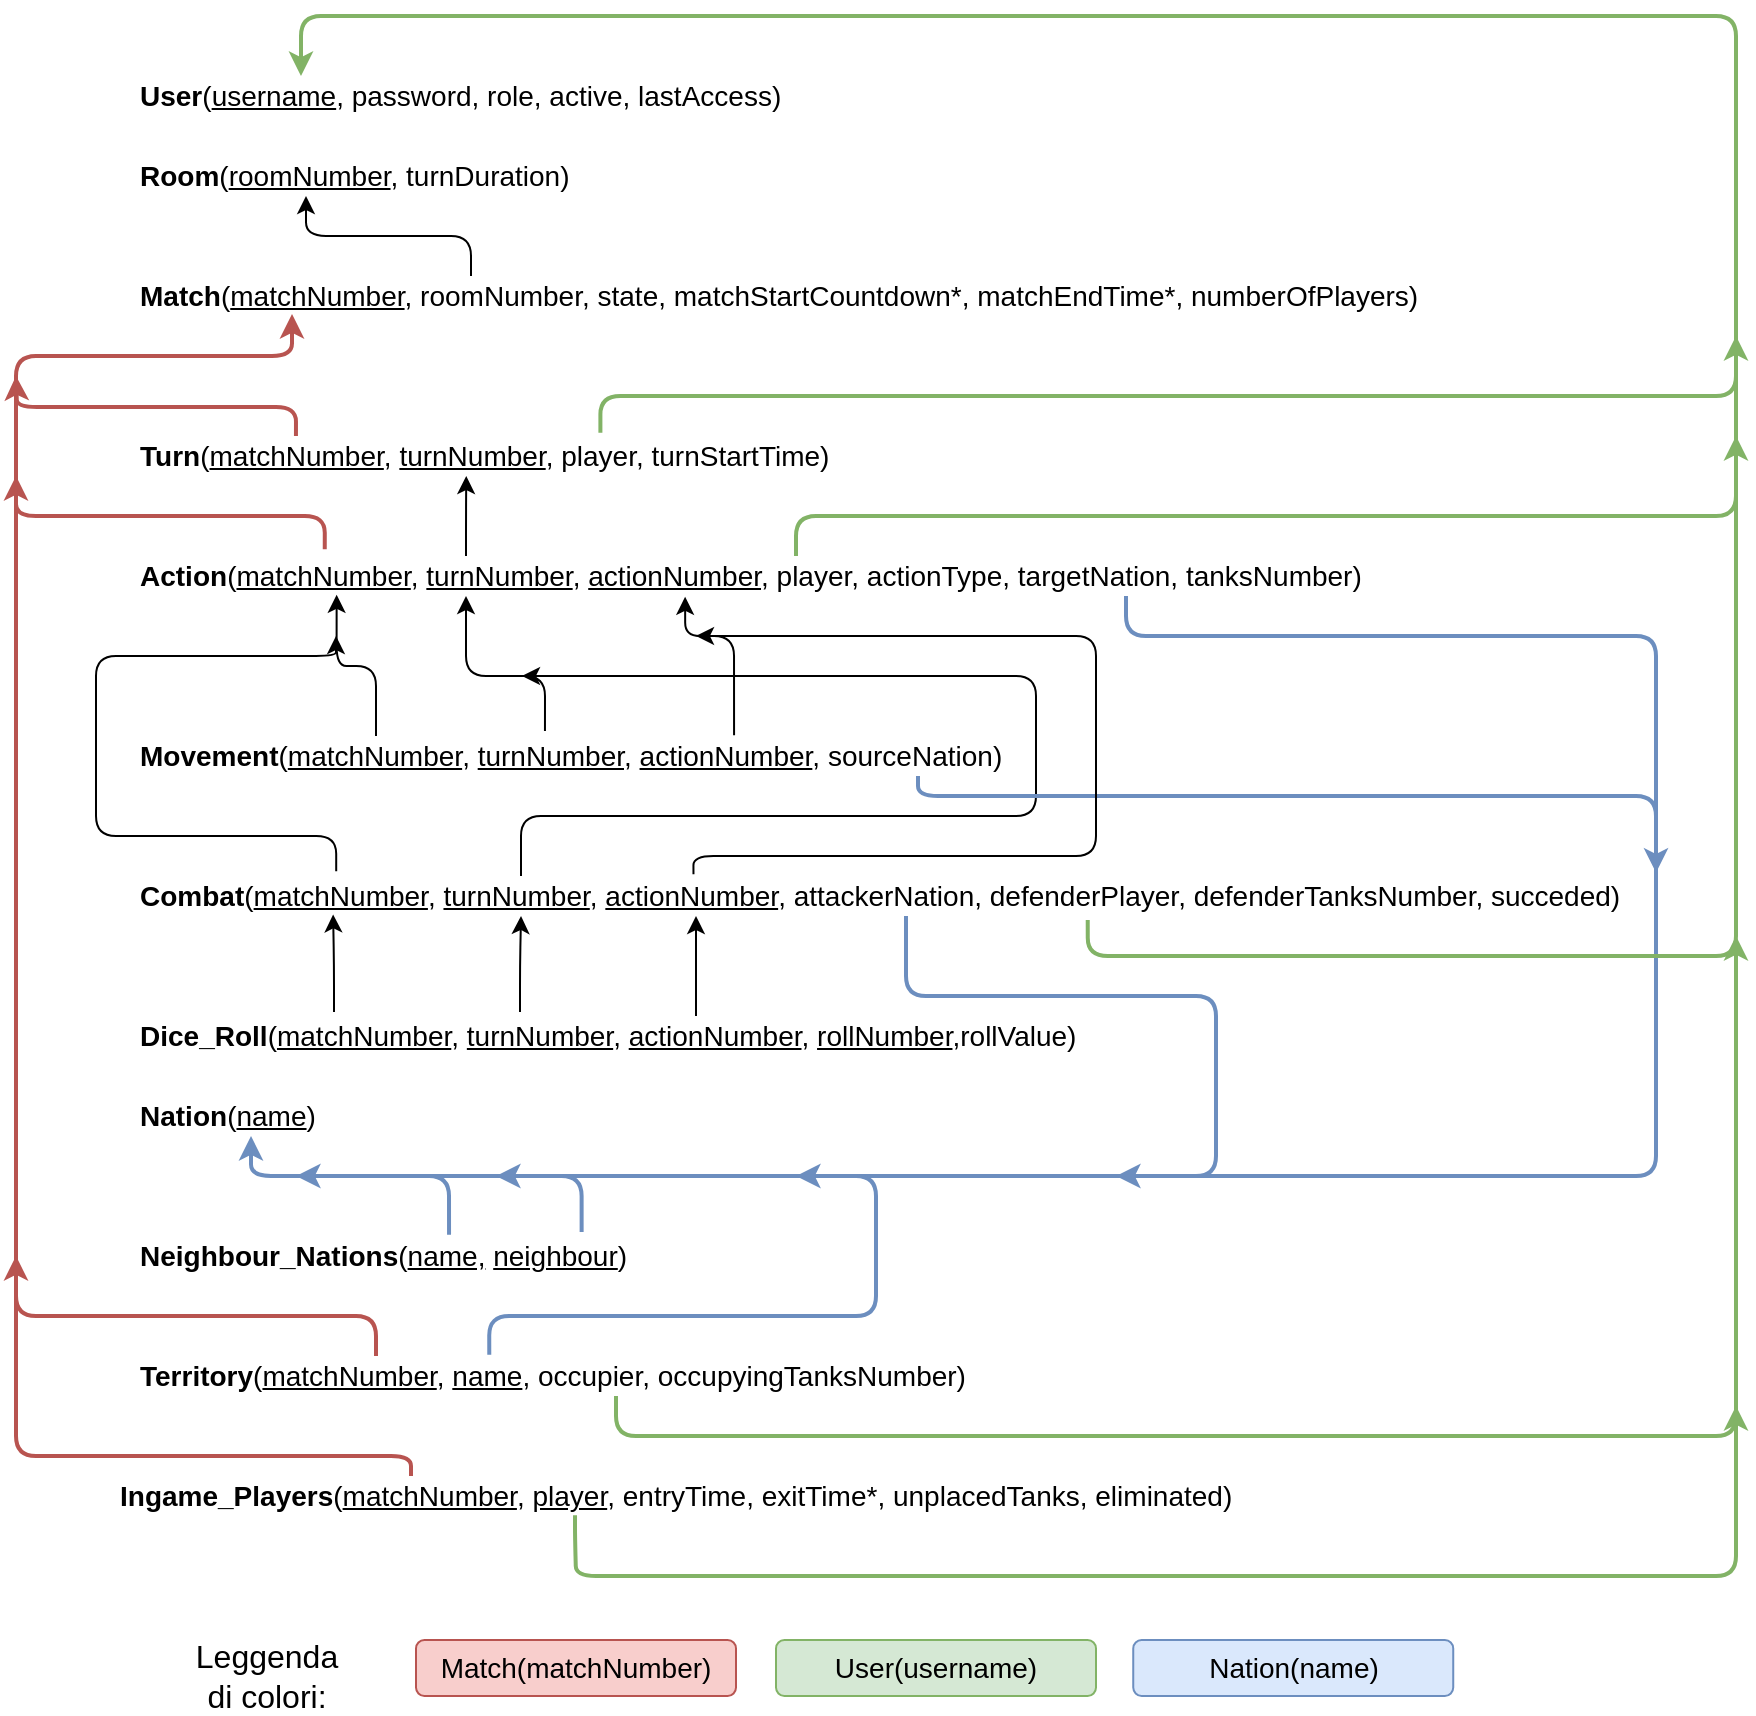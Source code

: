 <mxfile version="12.6.5" type="device"><diagram name="Page-1" id="e56a1550-8fbb-45ad-956c-1786394a9013"><mxGraphModel dx="1422" dy="822" grid="1" gridSize="10" guides="1" tooltips="1" connect="1" arrows="1" fold="1" page="1" pageScale="1" pageWidth="1100" pageHeight="850" background="#ffffff" math="0" shadow="0"><root><mxCell id="0"/><mxCell id="1" parent="0"/><mxCell id="mHQHZusFQUR9w6M7AQ0I-1" value="&lt;b style=&quot;font-size: 14px&quot;&gt;User&lt;/b&gt;(&lt;u style=&quot;font-size: 14px&quot;&gt;username&lt;/u&gt;, password, role, active, lastAccess)" style="text;html=1;strokeColor=none;fillColor=none;align=left;verticalAlign=middle;whiteSpace=wrap;rounded=0;fontSize=14;" vertex="1" parent="1"><mxGeometry x="160" y="120" width="330" height="20" as="geometry"/></mxCell><mxCell id="mHQHZusFQUR9w6M7AQ0I-3" value="&lt;b style=&quot;font-size: 14px&quot;&gt;Room&lt;/b&gt;(&lt;u&gt;roomNumber&lt;/u&gt;, turnDuration)" style="text;html=1;strokeColor=none;fillColor=none;align=left;verticalAlign=middle;whiteSpace=wrap;rounded=0;fontSize=14;" vertex="1" parent="1"><mxGeometry x="160" y="160" width="340" height="20" as="geometry"/></mxCell><mxCell id="mHQHZusFQUR9w6M7AQ0I-30" style="edgeStyle=orthogonalEdgeStyle;rounded=1;orthogonalLoop=1;jettySize=auto;html=1;exitX=0.25;exitY=0;exitDx=0;exitDy=0;entryX=0.25;entryY=1;entryDx=0;entryDy=0;strokeColor=#000000;fontSize=14;" edge="1" parent="1" source="mHQHZusFQUR9w6M7AQ0I-4" target="mHQHZusFQUR9w6M7AQ0I-3"><mxGeometry relative="1" as="geometry"><Array as="points"><mxPoint x="327" y="200"/><mxPoint x="245" y="200"/></Array></mxGeometry></mxCell><mxCell id="mHQHZusFQUR9w6M7AQ0I-4" value="&lt;b style=&quot;font-size: 14px&quot;&gt;Match&lt;/b&gt;(&lt;u&gt;matchNumber&lt;/u&gt;, roomNumber, state, matchStartCountdown*, matchEndTime*, numberOfPlayers)" style="text;html=1;strokeColor=none;fillColor=none;align=left;verticalAlign=middle;whiteSpace=wrap;rounded=0;fontSize=14;" vertex="1" parent="1"><mxGeometry x="160" y="220" width="670" height="20" as="geometry"/></mxCell><mxCell id="mHQHZusFQUR9w6M7AQ0I-6" value="&lt;b style=&quot;font-size: 14px&quot;&gt;Turn&lt;/b&gt;(&lt;u style=&quot;font-size: 14px&quot;&gt;matchNumber&lt;/u&gt;, &lt;u&gt;turnNumber&lt;/u&gt;, player, turnStartTime)" style="text;html=1;strokeColor=none;fillColor=none;align=left;verticalAlign=middle;whiteSpace=wrap;rounded=0;fontSize=14;" vertex="1" parent="1"><mxGeometry x="160" y="300" width="430" height="20" as="geometry"/></mxCell><mxCell id="mHQHZusFQUR9w6M7AQ0I-28" style="edgeStyle=orthogonalEdgeStyle;rounded=1;orthogonalLoop=1;jettySize=auto;html=1;exitX=0.25;exitY=0;exitDx=0;exitDy=0;entryX=0.384;entryY=1;entryDx=0;entryDy=0;entryPerimeter=0;strokeColor=#000000;fontSize=14;" edge="1" parent="1" source="mHQHZusFQUR9w6M7AQ0I-7" target="mHQHZusFQUR9w6M7AQ0I-6"><mxGeometry relative="1" as="geometry"/></mxCell><mxCell id="mHQHZusFQUR9w6M7AQ0I-38" style="edgeStyle=orthogonalEdgeStyle;rounded=1;orthogonalLoop=1;jettySize=auto;html=1;exitX=0.75;exitY=1;exitDx=0;exitDy=0;strokeColor=#6c8ebf;fontSize=14;fillColor=#dae8fc;strokeWidth=2;" edge="1" parent="1" source="mHQHZusFQUR9w6M7AQ0I-7"><mxGeometry relative="1" as="geometry"><mxPoint x="920" y="518.333" as="targetPoint"/><Array as="points"><mxPoint x="655" y="400"/><mxPoint x="920" y="400"/></Array></mxGeometry></mxCell><mxCell id="mHQHZusFQUR9w6M7AQ0I-40" style="edgeStyle=orthogonalEdgeStyle;rounded=1;orthogonalLoop=1;jettySize=auto;html=1;exitX=0.5;exitY=0;exitDx=0;exitDy=0;strokeColor=#82b366;strokeWidth=2;fontSize=14;fillColor=#d5e8d4;" edge="1" parent="1" source="mHQHZusFQUR9w6M7AQ0I-7"><mxGeometry relative="1" as="geometry"><mxPoint x="960" y="300" as="targetPoint"/><Array as="points"><mxPoint x="490" y="340"/><mxPoint x="960" y="340"/></Array></mxGeometry></mxCell><mxCell id="mHQHZusFQUR9w6M7AQ0I-7" value="&lt;b style=&quot;font-size: 14px&quot;&gt;Action&lt;/b&gt;(&lt;u style=&quot;font-size: 14px&quot;&gt;matchNumber&lt;/u&gt;, &lt;u&gt;turnNumber&lt;/u&gt;, &lt;u&gt;actionNumber&lt;/u&gt;, player, actionType, targetNation, tanksNumber)" style="text;html=1;strokeColor=none;fillColor=none;align=left;verticalAlign=middle;whiteSpace=wrap;rounded=0;fontSize=14;" vertex="1" parent="1"><mxGeometry x="160" y="360" width="660" height="20" as="geometry"/></mxCell><mxCell id="mHQHZusFQUR9w6M7AQ0I-42" style="edgeStyle=orthogonalEdgeStyle;rounded=1;orthogonalLoop=1;jettySize=auto;html=1;exitX=0.25;exitY=0;exitDx=0;exitDy=0;entryX=0.152;entryY=0.969;entryDx=0;entryDy=0;entryPerimeter=0;strokeColor=#000000;strokeWidth=1;fontSize=14;" edge="1" parent="1" source="mHQHZusFQUR9w6M7AQ0I-8" target="mHQHZusFQUR9w6M7AQ0I-7"><mxGeometry relative="1" as="geometry"/></mxCell><mxCell id="mHQHZusFQUR9w6M7AQ0I-8" value="&lt;b&gt;Movement&lt;/b&gt;(&lt;u&gt;matchNumber&lt;/u&gt;,&amp;nbsp;&lt;u&gt;turnNumber&lt;/u&gt;,&amp;nbsp;&lt;u&gt;actionNumber&lt;/u&gt;, sourceNation)" style="text;html=1;strokeColor=none;fillColor=none;align=left;verticalAlign=middle;whiteSpace=wrap;rounded=0;fontSize=14;" vertex="1" parent="1"><mxGeometry x="160" y="450" width="480" height="20" as="geometry"/></mxCell><mxCell id="mHQHZusFQUR9w6M7AQ0I-33" style="edgeStyle=orthogonalEdgeStyle;rounded=1;orthogonalLoop=1;jettySize=auto;html=1;exitX=0.25;exitY=0;exitDx=0;exitDy=0;strokeColor=#000000;fontSize=14;" edge="1" parent="1" source="mHQHZusFQUR9w6M7AQ0I-9"><mxGeometry relative="1" as="geometry"><mxPoint x="353" y="420" as="targetPoint"/><Array as="points"><mxPoint x="353" y="490"/><mxPoint x="610" y="490"/><mxPoint x="610" y="420"/></Array></mxGeometry></mxCell><mxCell id="mHQHZusFQUR9w6M7AQ0I-36" style="edgeStyle=orthogonalEdgeStyle;rounded=1;orthogonalLoop=1;jettySize=auto;html=1;exitX=0.5;exitY=1;exitDx=0;exitDy=0;strokeColor=#6c8ebf;fontSize=14;fillColor=#dae8fc;entryX=0.5;entryY=1;entryDx=0;entryDy=0;strokeWidth=2;" edge="1" parent="1" source="mHQHZusFQUR9w6M7AQ0I-9" target="mHQHZusFQUR9w6M7AQ0I-11"><mxGeometry relative="1" as="geometry"><mxPoint x="760" y="1080" as="targetPoint"/><Array as="points"><mxPoint x="545" y="580"/><mxPoint x="700" y="580"/><mxPoint x="700" y="670"/><mxPoint x="218" y="670"/></Array></mxGeometry></mxCell><mxCell id="mHQHZusFQUR9w6M7AQ0I-9" value="&lt;b&gt;Combat&lt;/b&gt;(&lt;u&gt;matchNumber&lt;/u&gt;,&amp;nbsp;&lt;u&gt;turnNumber&lt;/u&gt;,&amp;nbsp;&lt;u&gt;actionNumber&lt;/u&gt;, attackerNation, defenderPlayer, defenderTanksNumber, succeded)" style="text;html=1;strokeColor=none;fillColor=none;align=left;verticalAlign=middle;whiteSpace=wrap;rounded=0;fontSize=14;" vertex="1" parent="1"><mxGeometry x="160" y="520" width="770" height="20" as="geometry"/></mxCell><mxCell id="mHQHZusFQUR9w6M7AQ0I-10" value="&lt;b&gt;Dice_Roll&lt;/b&gt;(&lt;u&gt;matchNumber&lt;/u&gt;,&amp;nbsp;&lt;u&gt;turnNumber&lt;/u&gt;,&amp;nbsp;&lt;u&gt;actionNumber&lt;/u&gt;, &lt;u&gt;rollNumber&lt;/u&gt;,rollValue)" style="text;html=1;strokeColor=none;fillColor=none;align=left;verticalAlign=middle;whiteSpace=wrap;rounded=0;fontSize=14;" vertex="1" parent="1"><mxGeometry x="160" y="590" width="480" height="20" as="geometry"/></mxCell><mxCell id="mHQHZusFQUR9w6M7AQ0I-11" value="&lt;b&gt;Nation&lt;/b&gt;(&lt;u&gt;name&lt;/u&gt;)" style="text;html=1;strokeColor=none;fillColor=none;align=left;verticalAlign=middle;whiteSpace=wrap;rounded=0;fontSize=14;" vertex="1" parent="1"><mxGeometry x="160" y="630" width="115" height="20" as="geometry"/></mxCell><mxCell id="mHQHZusFQUR9w6M7AQ0I-18" style="edgeStyle=orthogonalEdgeStyle;rounded=1;orthogonalLoop=1;jettySize=auto;html=1;exitX=0.25;exitY=0;exitDx=0;exitDy=0;fontSize=14;fillColor=#f8cecc;strokeColor=#b85450;strokeWidth=2;" edge="1" parent="1" source="mHQHZusFQUR9w6M7AQ0I-12"><mxGeometry relative="1" as="geometry"><mxPoint x="100" y="710" as="targetPoint"/><Array as="points"><mxPoint x="280" y="740"/><mxPoint x="100" y="740"/></Array></mxGeometry></mxCell><mxCell id="mHQHZusFQUR9w6M7AQ0I-47" style="edgeStyle=orthogonalEdgeStyle;rounded=1;orthogonalLoop=1;jettySize=auto;html=1;exitX=0.5;exitY=1;exitDx=0;exitDy=0;strokeColor=#82b366;strokeWidth=2;fontSize=14;fillColor=#d5e8d4;" edge="1" parent="1" source="mHQHZusFQUR9w6M7AQ0I-12"><mxGeometry relative="1" as="geometry"><mxPoint x="960" y="550" as="targetPoint"/><Array as="points"><mxPoint x="400" y="800"/><mxPoint x="960" y="800"/></Array></mxGeometry></mxCell><mxCell id="mHQHZusFQUR9w6M7AQ0I-12" value="&lt;b&gt;Territory&lt;/b&gt;(&lt;u&gt;matchNumber&lt;/u&gt;,&amp;nbsp;&lt;u&gt;name&lt;/u&gt;,&amp;nbsp;occupier, occupyingTanksNumber)" style="text;html=1;strokeColor=none;fillColor=none;align=left;verticalAlign=middle;whiteSpace=wrap;rounded=0;fontSize=14;" vertex="1" parent="1"><mxGeometry x="160" y="760" width="480" height="20" as="geometry"/></mxCell><mxCell id="mHQHZusFQUR9w6M7AQ0I-14" value="&lt;b&gt;Ingame_Players&lt;/b&gt;(&lt;u&gt;matchNumber&lt;/u&gt;,&amp;nbsp;&lt;u&gt;player&lt;/u&gt;,&amp;nbsp;entryTime, exitTime*, unplacedTanks, eliminated)" style="text;html=1;strokeColor=none;fillColor=none;align=left;verticalAlign=middle;whiteSpace=wrap;rounded=0;fontSize=14;" vertex="1" parent="1"><mxGeometry x="150" y="820" width="590" height="20" as="geometry"/></mxCell><mxCell id="mHQHZusFQUR9w6M7AQ0I-26" style="edgeStyle=orthogonalEdgeStyle;rounded=1;orthogonalLoop=1;jettySize=auto;html=1;exitX=0.857;exitY=-0.102;exitDx=0;exitDy=0;fontSize=14;fillColor=#dae8fc;strokeColor=#6c8ebf;exitPerimeter=0;strokeWidth=2;" edge="1" parent="1" source="mHQHZusFQUR9w6M7AQ0I-15"><mxGeometry relative="1" as="geometry"><mxPoint x="340" y="670" as="targetPoint"/><Array as="points"><mxPoint x="383" y="670"/></Array></mxGeometry></mxCell><mxCell id="mHQHZusFQUR9w6M7AQ0I-45" style="edgeStyle=orthogonalEdgeStyle;rounded=1;orthogonalLoop=1;jettySize=auto;html=1;exitX=0.602;exitY=-0.031;exitDx=0;exitDy=0;strokeColor=#6c8ebf;strokeWidth=2;fontSize=14;exitPerimeter=0;fillColor=#dae8fc;" edge="1" parent="1" source="mHQHZusFQUR9w6M7AQ0I-15"><mxGeometry relative="1" as="geometry"><mxPoint x="240" y="670" as="targetPoint"/><Array as="points"><mxPoint x="317" y="670"/></Array></mxGeometry></mxCell><mxCell id="mHQHZusFQUR9w6M7AQ0I-15" value="&lt;b&gt;Neighbour_Nations&lt;/b&gt;(&lt;u&gt;name,&lt;/u&gt; &lt;u&gt;neighbour&lt;/u&gt;)" style="text;html=1;strokeColor=none;fillColor=none;align=left;verticalAlign=middle;whiteSpace=wrap;rounded=0;fontSize=14;" vertex="1" parent="1"><mxGeometry x="160" y="700" width="260" height="20" as="geometry"/></mxCell><mxCell id="mHQHZusFQUR9w6M7AQ0I-17" value="" style="endArrow=classic;html=1;fontSize=14;edgeStyle=orthogonalEdgeStyle;fillColor=#f8cecc;strokeColor=#b85450;exitX=0.25;exitY=0;exitDx=0;exitDy=0;strokeWidth=2;" edge="1" parent="1" source="mHQHZusFQUR9w6M7AQ0I-14"><mxGeometry width="50" height="50" relative="1" as="geometry"><mxPoint x="320" y="1240" as="sourcePoint"/><mxPoint x="238" y="239" as="targetPoint"/><Array as="points"><mxPoint x="297" y="810"/><mxPoint x="100" y="810"/><mxPoint x="100" y="260"/><mxPoint x="238" y="260"/></Array></mxGeometry></mxCell><mxCell id="mHQHZusFQUR9w6M7AQ0I-22" value="" style="endArrow=classic;html=1;fontSize=14;edgeStyle=orthogonalEdgeStyle;exitX=0.186;exitY=0;exitDx=0;exitDy=0;exitPerimeter=0;fillColor=#f8cecc;strokeColor=#b85450;strokeWidth=2;" edge="1" parent="1" source="mHQHZusFQUR9w6M7AQ0I-6"><mxGeometry width="50" height="50" relative="1" as="geometry"><mxPoint x="120" y="410" as="sourcePoint"/><mxPoint x="100" y="270" as="targetPoint"/></mxGeometry></mxCell><mxCell id="mHQHZusFQUR9w6M7AQ0I-23" value="" style="endArrow=classic;html=1;fontSize=14;exitX=0.143;exitY=-0.167;exitDx=0;exitDy=0;exitPerimeter=0;edgeStyle=orthogonalEdgeStyle;fillColor=#f8cecc;strokeColor=#b85450;strokeWidth=2;" edge="1" parent="1" source="mHQHZusFQUR9w6M7AQ0I-7"><mxGeometry width="50" height="50" relative="1" as="geometry"><mxPoint x="190" y="500" as="sourcePoint"/><mxPoint x="100" y="320" as="targetPoint"/><Array as="points"><mxPoint x="254" y="340"/><mxPoint x="100" y="340"/></Array></mxGeometry></mxCell><mxCell id="mHQHZusFQUR9w6M7AQ0I-31" value="" style="endArrow=classic;html=1;strokeColor=#82b366;fontSize=14;exitX=0.54;exitY=-0.083;exitDx=0;exitDy=0;exitPerimeter=0;edgeStyle=orthogonalEdgeStyle;entryX=0.25;entryY=0;entryDx=0;entryDy=0;fillColor=#d5e8d4;strokeWidth=2;" edge="1" parent="1" source="mHQHZusFQUR9w6M7AQ0I-6" target="mHQHZusFQUR9w6M7AQ0I-1"><mxGeometry width="50" height="50" relative="1" as="geometry"><mxPoint x="760" y="390" as="sourcePoint"/><mxPoint x="810" y="340" as="targetPoint"/><Array as="points"><mxPoint x="392" y="280"/><mxPoint x="960" y="280"/><mxPoint x="960" y="90"/><mxPoint x="243" y="90"/></Array></mxGeometry></mxCell><mxCell id="mHQHZusFQUR9w6M7AQ0I-32" value="" style="endArrow=classic;html=1;strokeColor=#000000;fontSize=14;entryX=0.25;entryY=1;entryDx=0;entryDy=0;exitX=0.426;exitY=-0.125;exitDx=0;exitDy=0;exitPerimeter=0;edgeStyle=orthogonalEdgeStyle;" edge="1" parent="1" source="mHQHZusFQUR9w6M7AQ0I-8" target="mHQHZusFQUR9w6M7AQ0I-7"><mxGeometry width="50" height="50" relative="1" as="geometry"><mxPoint x="350" y="610" as="sourcePoint"/><mxPoint x="400" y="560" as="targetPoint"/><Array as="points"><mxPoint x="365" y="420"/><mxPoint x="325" y="420"/></Array></mxGeometry></mxCell><mxCell id="mHQHZusFQUR9w6M7AQ0I-34" value="" style="endArrow=classic;html=1;strokeColor=#000000;fontSize=14;entryX=0.25;entryY=1;entryDx=0;entryDy=0;edgeStyle=orthogonalEdgeStyle;" edge="1" parent="1" target="mHQHZusFQUR9w6M7AQ0I-9"><mxGeometry width="50" height="50" relative="1" as="geometry"><mxPoint x="352" y="588" as="sourcePoint"/><mxPoint x="400" y="810" as="targetPoint"/><Array as="points"><mxPoint x="352" y="565"/><mxPoint x="353" y="565"/></Array></mxGeometry></mxCell><mxCell id="mHQHZusFQUR9w6M7AQ0I-35" value="" style="endArrow=classic;html=1;strokeColor=#000000;fontSize=14;entryX=0.25;entryY=1;entryDx=0;entryDy=0;" edge="1" parent="1"><mxGeometry width="50" height="50" relative="1" as="geometry"><mxPoint x="440" y="590" as="sourcePoint"/><mxPoint x="440.0" y="540" as="targetPoint"/></mxGeometry></mxCell><mxCell id="mHQHZusFQUR9w6M7AQ0I-37" value="" style="endArrow=classic;html=1;strokeColor=#6c8ebf;fontSize=14;edgeStyle=orthogonalEdgeStyle;fillColor=#dae8fc;strokeWidth=2;" edge="1" parent="1"><mxGeometry width="50" height="50" relative="1" as="geometry"><mxPoint x="551" y="470" as="sourcePoint"/><mxPoint x="650" y="670" as="targetPoint"/><Array as="points"><mxPoint x="551" y="480"/><mxPoint x="920" y="480"/><mxPoint x="920" y="670"/></Array></mxGeometry></mxCell><mxCell id="mHQHZusFQUR9w6M7AQ0I-39" value="" style="endArrow=classic;html=1;strokeColor=#82b366;fontSize=14;exitX=0.618;exitY=1.1;exitDx=0;exitDy=0;exitPerimeter=0;fillColor=#d5e8d4;edgeStyle=orthogonalEdgeStyle;strokeWidth=2;" edge="1" parent="1" source="mHQHZusFQUR9w6M7AQ0I-9"><mxGeometry width="50" height="50" relative="1" as="geometry"><mxPoint x="620" y="850" as="sourcePoint"/><mxPoint x="960" y="250" as="targetPoint"/><Array as="points"><mxPoint x="636" y="560"/><mxPoint x="960" y="560"/><mxPoint x="960" y="270"/></Array></mxGeometry></mxCell><mxCell id="mHQHZusFQUR9w6M7AQ0I-41" value="" style="endArrow=classic;html=1;strokeWidth=1;fontSize=14;entryX=0.416;entryY=1.02;entryDx=0;entryDy=0;entryPerimeter=0;exitX=0.623;exitY=-0.02;exitDx=0;exitDy=0;exitPerimeter=0;edgeStyle=orthogonalEdgeStyle;" edge="1" parent="1" source="mHQHZusFQUR9w6M7AQ0I-8" target="mHQHZusFQUR9w6M7AQ0I-7"><mxGeometry width="50" height="50" relative="1" as="geometry"><mxPoint x="450" y="620" as="sourcePoint"/><mxPoint x="500" y="570" as="targetPoint"/><Array as="points"><mxPoint x="459" y="400"/><mxPoint x="435" y="400"/></Array></mxGeometry></mxCell><mxCell id="mHQHZusFQUR9w6M7AQ0I-43" value="" style="endArrow=classic;html=1;strokeColor=#000000;strokeWidth=1;fontSize=14;exitX=0.13;exitY=-0.117;exitDx=0;exitDy=0;exitPerimeter=0;edgeStyle=orthogonalEdgeStyle;" edge="1" parent="1" source="mHQHZusFQUR9w6M7AQ0I-9"><mxGeometry width="50" height="50" relative="1" as="geometry"><mxPoint x="260" y="740" as="sourcePoint"/><mxPoint x="260" y="400" as="targetPoint"/><Array as="points"><mxPoint x="260" y="500"/><mxPoint x="140" y="500"/><mxPoint x="140" y="410"/><mxPoint x="260" y="410"/></Array></mxGeometry></mxCell><mxCell id="mHQHZusFQUR9w6M7AQ0I-44" value="" style="endArrow=classic;html=1;strokeColor=#000000;strokeWidth=1;fontSize=14;exitX=0.362;exitY=-0.042;exitDx=0;exitDy=0;exitPerimeter=0;edgeStyle=orthogonalEdgeStyle;" edge="1" parent="1" source="mHQHZusFQUR9w6M7AQ0I-9"><mxGeometry width="50" height="50" relative="1" as="geometry"><mxPoint x="520" y="600" as="sourcePoint"/><mxPoint x="440" y="400" as="targetPoint"/><Array as="points"><mxPoint x="439" y="510"/><mxPoint x="640" y="510"/><mxPoint x="640" y="400"/></Array></mxGeometry></mxCell><mxCell id="mHQHZusFQUR9w6M7AQ0I-46" value="" style="endArrow=classic;html=1;strokeColor=#6c8ebf;strokeWidth=2;fontSize=14;exitX=0.368;exitY=-0.031;exitDx=0;exitDy=0;exitPerimeter=0;edgeStyle=orthogonalEdgeStyle;fillColor=#dae8fc;" edge="1" parent="1" source="mHQHZusFQUR9w6M7AQ0I-12"><mxGeometry width="50" height="50" relative="1" as="geometry"><mxPoint x="330" y="1210" as="sourcePoint"/><mxPoint x="490" y="670" as="targetPoint"/><Array as="points"><mxPoint x="337" y="740"/><mxPoint x="530" y="740"/><mxPoint x="530" y="670"/></Array></mxGeometry></mxCell><mxCell id="mHQHZusFQUR9w6M7AQ0I-48" value="" style="endArrow=classic;html=1;strokeColor=#82b366;strokeWidth=2;fontSize=14;edgeStyle=orthogonalEdgeStyle;fillColor=#d5e8d4;exitX=0.389;exitY=0.98;exitDx=0;exitDy=0;exitPerimeter=0;" edge="1" parent="1" source="mHQHZusFQUR9w6M7AQ0I-14"><mxGeometry width="50" height="50" relative="1" as="geometry"><mxPoint x="380" y="850" as="sourcePoint"/><mxPoint x="960" y="785" as="targetPoint"/><Array as="points"><mxPoint x="380" y="850"/><mxPoint x="380" y="870"/><mxPoint x="830" y="870"/></Array></mxGeometry></mxCell><mxCell id="mHQHZusFQUR9w6M7AQ0I-49" value="&lt;span class=&quot;ILfuVd&quot; style=&quot;font-size: medium ; white-space: normal&quot;&gt;&lt;span class=&quot;hgKElc&quot;&gt;Leggenda di colori:&lt;b&gt;&lt;/b&gt;&lt;/span&gt;&lt;/span&gt;" style="text;html=1;align=center;verticalAlign=middle;resizable=0;points=[];autosize=1;fontSize=14;" vertex="1" parent="1"><mxGeometry x="150" y="910" width="150" height="20" as="geometry"/></mxCell><mxCell id="mHQHZusFQUR9w6M7AQ0I-50" value="Match(matchNumber)" style="rounded=1;whiteSpace=wrap;html=1;fontSize=14;align=center;fillColor=#f8cecc;strokeColor=#b85450;" vertex="1" parent="1"><mxGeometry x="300" y="902" width="160" height="28" as="geometry"/></mxCell><mxCell id="mHQHZusFQUR9w6M7AQ0I-51" value="User(username)" style="rounded=1;whiteSpace=wrap;html=1;fontSize=14;align=center;fillColor=#d5e8d4;strokeColor=#82b366;" vertex="1" parent="1"><mxGeometry x="480" y="902" width="160" height="28" as="geometry"/></mxCell><mxCell id="mHQHZusFQUR9w6M7AQ0I-52" value="Nation(name)" style="rounded=1;whiteSpace=wrap;html=1;fontSize=14;align=center;fillColor=#dae8fc;strokeColor=#6c8ebf;" vertex="1" parent="1"><mxGeometry x="658.62" y="902" width="160" height="28" as="geometry"/></mxCell><mxCell id="mHQHZusFQUR9w6M7AQ0I-54" value="" style="endArrow=classic;html=1;strokeColor=#000000;fontSize=14;entryX=0.128;entryY=0.96;entryDx=0;entryDy=0;entryPerimeter=0;edgeStyle=orthogonalEdgeStyle;" edge="1" parent="1" target="mHQHZusFQUR9w6M7AQ0I-9"><mxGeometry width="50" height="50" relative="1" as="geometry"><mxPoint x="259" y="588" as="sourcePoint"/><mxPoint x="450.0" y="550" as="targetPoint"/><Array as="points"><mxPoint x="259" y="588"/><mxPoint x="259" y="565"/><mxPoint x="259" y="565"/></Array></mxGeometry></mxCell></root></mxGraphModel></diagram></mxfile>
